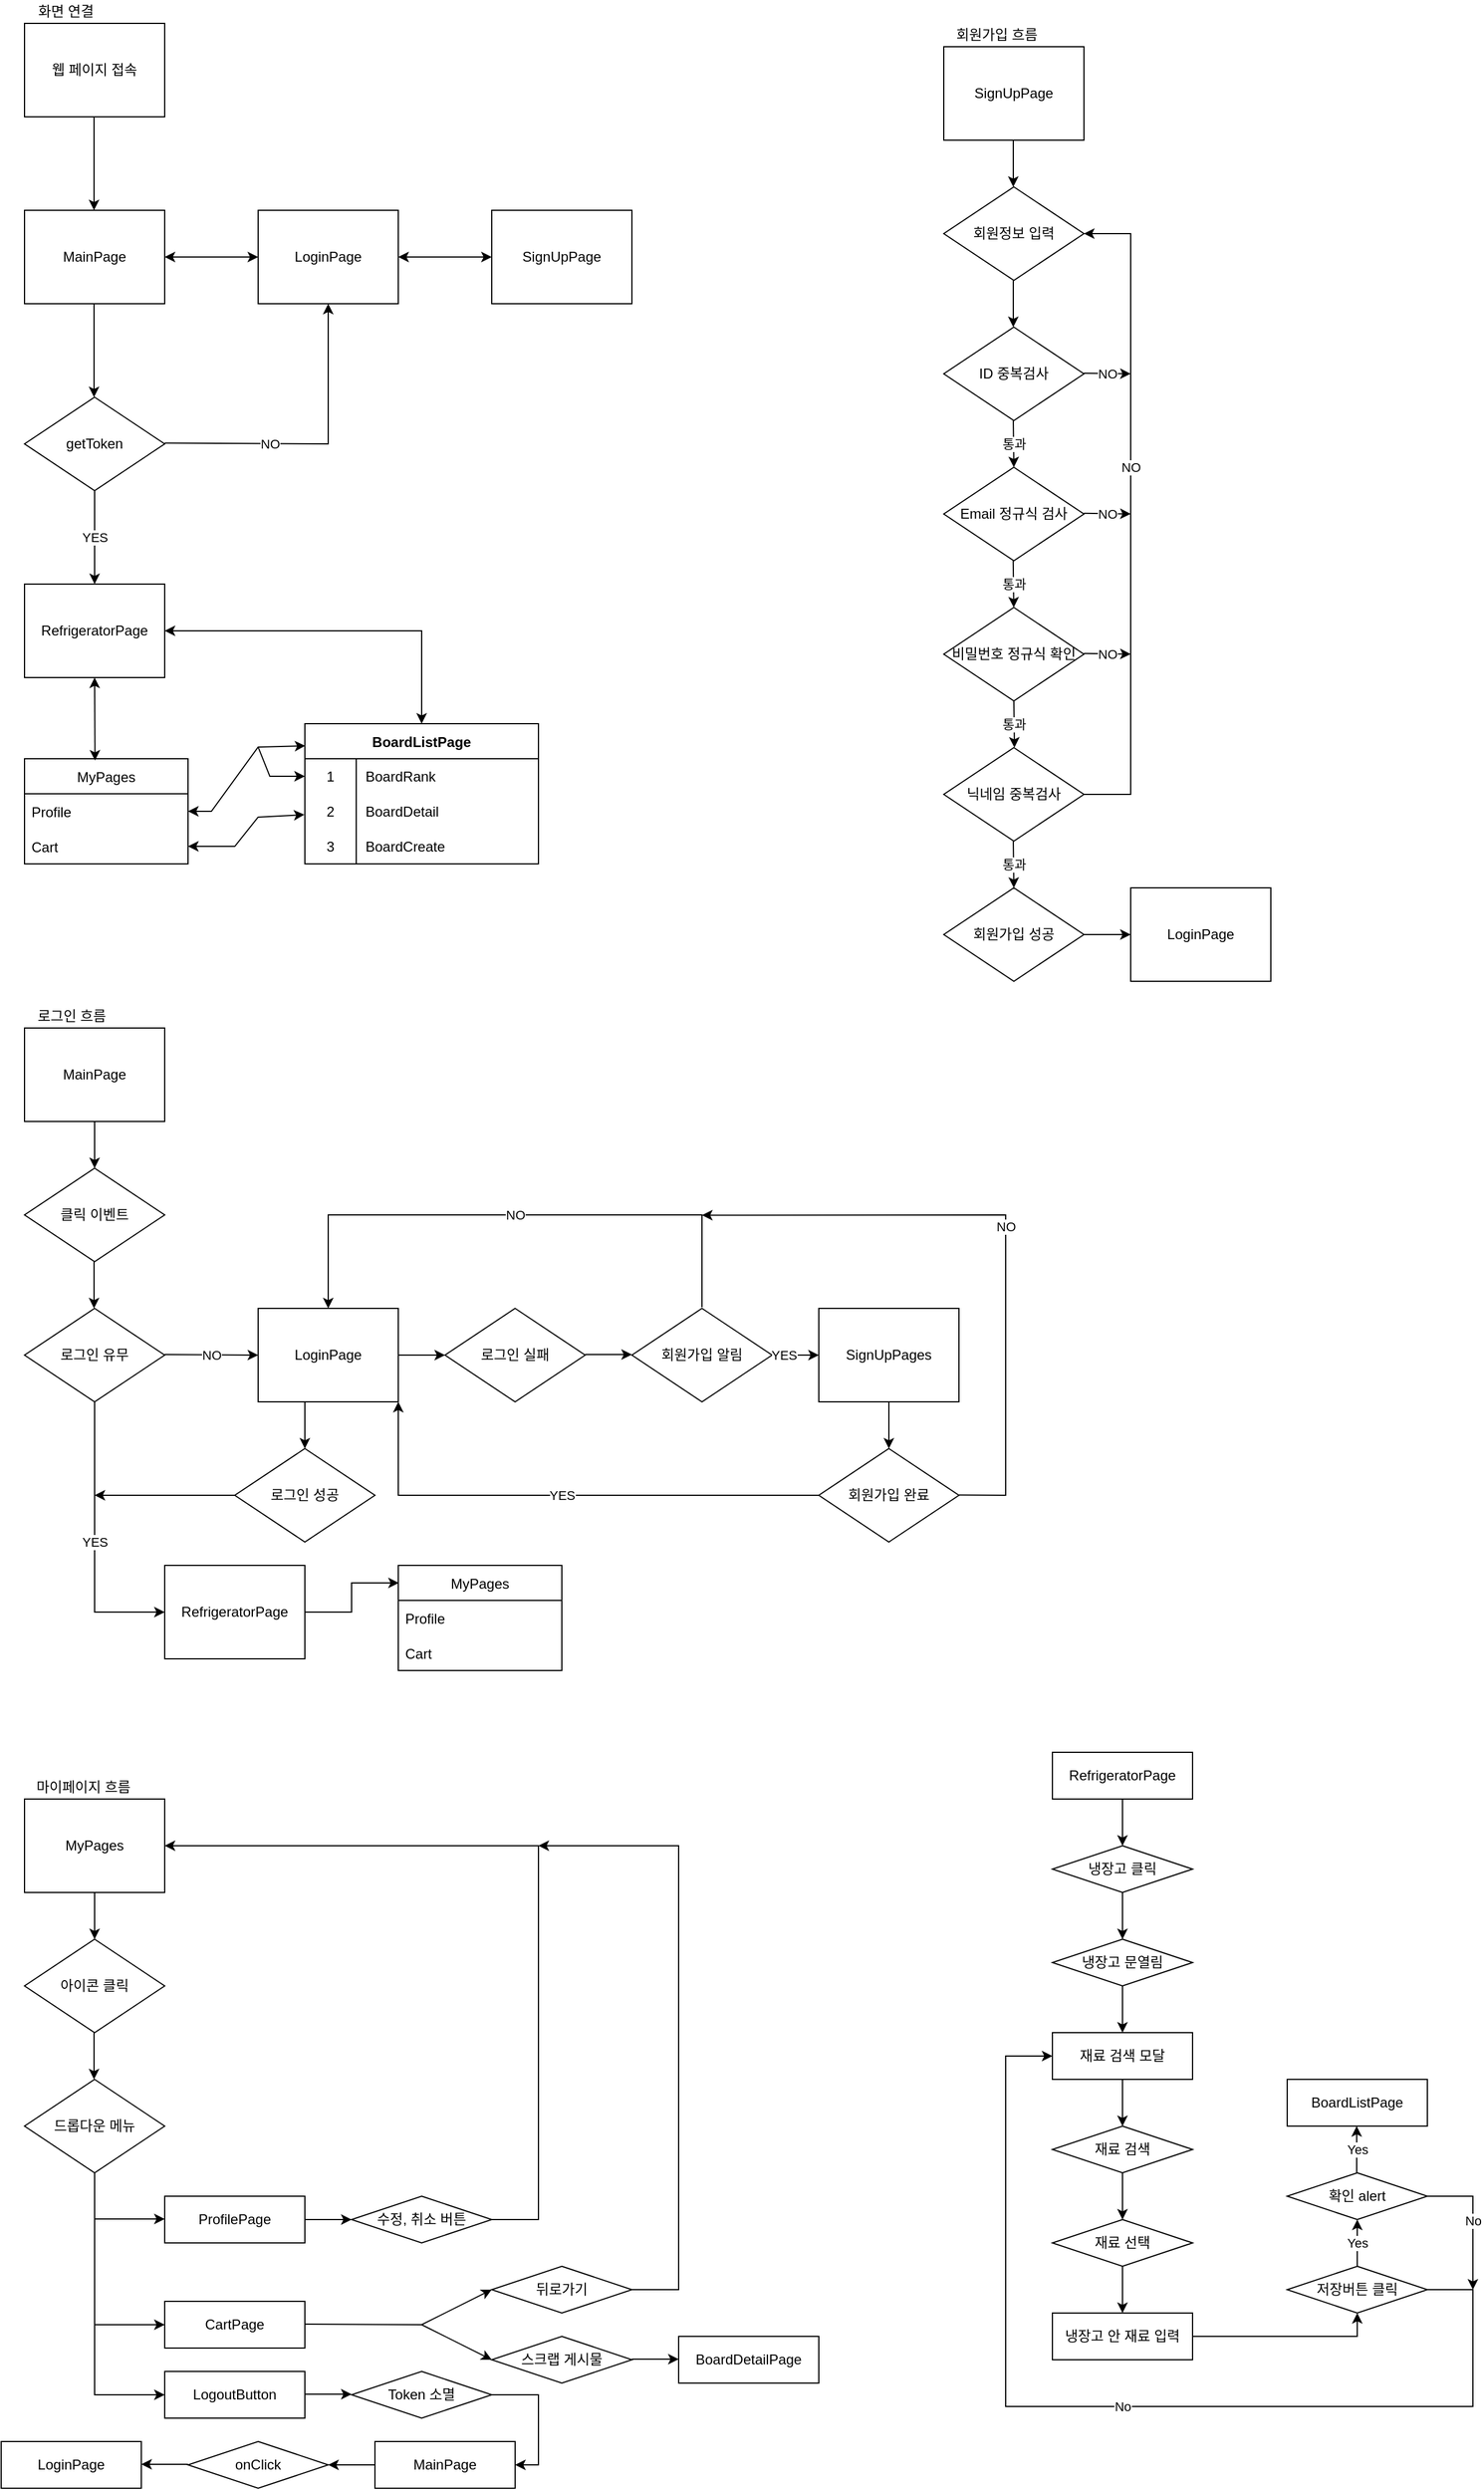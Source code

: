 <mxfile version="17.4.2" type="device"><diagram id="q5VHLR1NFoGyEpPWqJxG" name="Page-1"><mxGraphModel dx="1794" dy="773" grid="1" gridSize="10" guides="1" tooltips="1" connect="1" arrows="1" fold="1" page="1" pageScale="1" pageWidth="827" pageHeight="1169" math="0" shadow="0"><root><mxCell id="0"/><mxCell id="1" parent="0"/><UserObject label="웹 페이지 접속" treeRoot="1" id="XdCAd-mojcfVDzopCOzS-5"><mxCell style="whiteSpace=wrap;html=1;align=center;treeFolding=1;treeMoving=1;newEdgeStyle={&quot;edgeStyle&quot;:&quot;elbowEdgeStyle&quot;,&quot;startArrow&quot;:&quot;none&quot;,&quot;endArrow&quot;:&quot;none&quot;};fontFamily=Helvetica;" parent="1" vertex="1"><mxGeometry x="40" y="40" width="120" height="80" as="geometry"/></mxCell></UserObject><UserObject label="MainPage" treeRoot="1" id="XdCAd-mojcfVDzopCOzS-6"><mxCell style="whiteSpace=wrap;html=1;align=center;treeFolding=1;treeMoving=1;newEdgeStyle={&quot;edgeStyle&quot;:&quot;elbowEdgeStyle&quot;,&quot;startArrow&quot;:&quot;none&quot;,&quot;endArrow&quot;:&quot;none&quot;};fontFamily=Helvetica;" parent="1" vertex="1"><mxGeometry x="40" y="200" width="120" height="80" as="geometry"/></mxCell></UserObject><UserObject label="SignUpPage" treeRoot="1" id="XdCAd-mojcfVDzopCOzS-8"><mxCell style="whiteSpace=wrap;html=1;align=center;treeFolding=1;treeMoving=1;newEdgeStyle={&quot;edgeStyle&quot;:&quot;elbowEdgeStyle&quot;,&quot;startArrow&quot;:&quot;none&quot;,&quot;endArrow&quot;:&quot;none&quot;};fontFamily=Helvetica;" parent="1" vertex="1"><mxGeometry x="440" y="200" width="120" height="80" as="geometry"/></mxCell></UserObject><mxCell id="XdCAd-mojcfVDzopCOzS-10" value="BoardListPage" style="shape=table;startSize=30;container=1;collapsible=0;childLayout=tableLayout;fixedRows=1;rowLines=0;fontStyle=1;fontFamily=Helvetica;" parent="1" vertex="1"><mxGeometry x="280" y="639.5" width="200" height="120" as="geometry"/></mxCell><mxCell id="XdCAd-mojcfVDzopCOzS-11" value="" style="shape=tableRow;horizontal=0;startSize=0;swimlaneHead=0;swimlaneBody=0;top=0;left=0;bottom=0;right=0;collapsible=0;dropTarget=0;fillColor=none;points=[[0,0.5],[1,0.5]];portConstraint=eastwest;fontFamily=Helvetica;" parent="XdCAd-mojcfVDzopCOzS-10" vertex="1"><mxGeometry y="30" width="200" height="30" as="geometry"/></mxCell><mxCell id="XdCAd-mojcfVDzopCOzS-12" value="1" style="shape=partialRectangle;html=1;whiteSpace=wrap;connectable=0;fillColor=none;top=0;left=0;bottom=0;right=0;overflow=hidden;pointerEvents=1;fontFamily=Helvetica;" parent="XdCAd-mojcfVDzopCOzS-11" vertex="1"><mxGeometry width="44" height="30" as="geometry"><mxRectangle width="44" height="30" as="alternateBounds"/></mxGeometry></mxCell><mxCell id="XdCAd-mojcfVDzopCOzS-13" value="BoardRank" style="shape=partialRectangle;html=1;whiteSpace=wrap;connectable=0;fillColor=none;top=0;left=0;bottom=0;right=0;align=left;spacingLeft=6;overflow=hidden;fontFamily=Helvetica;" parent="XdCAd-mojcfVDzopCOzS-11" vertex="1"><mxGeometry x="44" width="156" height="30" as="geometry"><mxRectangle width="156" height="30" as="alternateBounds"/></mxGeometry></mxCell><mxCell id="XdCAd-mojcfVDzopCOzS-14" value="" style="shape=tableRow;horizontal=0;startSize=0;swimlaneHead=0;swimlaneBody=0;top=0;left=0;bottom=0;right=0;collapsible=0;dropTarget=0;fillColor=none;points=[[0,0.5],[1,0.5]];portConstraint=eastwest;fontFamily=Helvetica;" parent="XdCAd-mojcfVDzopCOzS-10" vertex="1"><mxGeometry y="60" width="200" height="30" as="geometry"/></mxCell><mxCell id="XdCAd-mojcfVDzopCOzS-15" value="2" style="shape=partialRectangle;html=1;whiteSpace=wrap;connectable=0;fillColor=none;top=0;left=0;bottom=0;right=0;overflow=hidden;fontFamily=Helvetica;" parent="XdCAd-mojcfVDzopCOzS-14" vertex="1"><mxGeometry width="44" height="30" as="geometry"><mxRectangle width="44" height="30" as="alternateBounds"/></mxGeometry></mxCell><mxCell id="XdCAd-mojcfVDzopCOzS-16" value="BoardDetail" style="shape=partialRectangle;html=1;whiteSpace=wrap;connectable=0;fillColor=none;top=0;left=0;bottom=0;right=0;align=left;spacingLeft=6;overflow=hidden;fontFamily=Helvetica;" parent="XdCAd-mojcfVDzopCOzS-14" vertex="1"><mxGeometry x="44" width="156" height="30" as="geometry"><mxRectangle width="156" height="30" as="alternateBounds"/></mxGeometry></mxCell><mxCell id="XdCAd-mojcfVDzopCOzS-17" value="" style="shape=tableRow;horizontal=0;startSize=0;swimlaneHead=0;swimlaneBody=0;top=0;left=0;bottom=0;right=0;collapsible=0;dropTarget=0;fillColor=none;points=[[0,0.5],[1,0.5]];portConstraint=eastwest;fontFamily=Helvetica;" parent="XdCAd-mojcfVDzopCOzS-10" vertex="1"><mxGeometry y="90" width="200" height="30" as="geometry"/></mxCell><mxCell id="XdCAd-mojcfVDzopCOzS-18" value="3" style="shape=partialRectangle;html=1;whiteSpace=wrap;connectable=0;fillColor=none;top=0;left=0;bottom=0;right=0;overflow=hidden;fontFamily=Helvetica;" parent="XdCAd-mojcfVDzopCOzS-17" vertex="1"><mxGeometry width="44" height="30" as="geometry"><mxRectangle width="44" height="30" as="alternateBounds"/></mxGeometry></mxCell><mxCell id="XdCAd-mojcfVDzopCOzS-19" value="BoardCreate" style="shape=partialRectangle;html=1;whiteSpace=wrap;connectable=0;fillColor=none;top=0;left=0;bottom=0;right=0;align=left;spacingLeft=6;overflow=hidden;fontFamily=Helvetica;" parent="XdCAd-mojcfVDzopCOzS-17" vertex="1"><mxGeometry x="44" width="156" height="30" as="geometry"><mxRectangle width="156" height="30" as="alternateBounds"/></mxGeometry></mxCell><mxCell id="XdCAd-mojcfVDzopCOzS-23" value="" style="endArrow=classic;html=1;rounded=0;fontFamily=Helvetica;" parent="1" edge="1"><mxGeometry width="50" height="50" relative="1" as="geometry"><mxPoint x="99.5" y="120" as="sourcePoint"/><mxPoint x="99.5" y="200" as="targetPoint"/></mxGeometry></mxCell><mxCell id="XdCAd-mojcfVDzopCOzS-37" value="" style="endArrow=classic;startArrow=classic;html=1;rounded=0;fontFamily=Helvetica;exitX=1;exitY=0.5;exitDx=0;exitDy=0;entryX=0.002;entryY=0.158;entryDx=0;entryDy=0;entryPerimeter=0;" parent="1" target="XdCAd-mojcfVDzopCOzS-10" edge="1"><mxGeometry width="50" height="50" relative="1" as="geometry"><mxPoint x="180.0" y="714.5" as="sourcePoint"/><mxPoint x="280" y="719.5" as="targetPoint"/><Array as="points"><mxPoint x="200" y="714.5"/><mxPoint x="240" y="659.5"/></Array></mxGeometry></mxCell><UserObject label="MainPage" treeRoot="1" id="XdCAd-mojcfVDzopCOzS-42"><mxCell style="whiteSpace=wrap;html=1;align=center;treeFolding=1;treeMoving=1;newEdgeStyle={&quot;edgeStyle&quot;:&quot;elbowEdgeStyle&quot;,&quot;startArrow&quot;:&quot;none&quot;,&quot;endArrow&quot;:&quot;none&quot;};fontFamily=Helvetica;" parent="1" vertex="1"><mxGeometry x="40" y="900" width="120" height="80" as="geometry"/></mxCell></UserObject><mxCell id="XdCAd-mojcfVDzopCOzS-44" value="클릭 이벤트" style="rhombus;whiteSpace=wrap;html=1;fontFamily=Helvetica;" parent="1" vertex="1"><mxGeometry x="40" y="1020" width="120" height="80" as="geometry"/></mxCell><mxCell id="XdCAd-mojcfVDzopCOzS-45" value="로그인 유무" style="rhombus;whiteSpace=wrap;html=1;fontFamily=Helvetica;" parent="1" vertex="1"><mxGeometry x="40" y="1140" width="120" height="80" as="geometry"/></mxCell><mxCell id="XdCAd-mojcfVDzopCOzS-46" value="" style="endArrow=classic;html=1;rounded=0;fontFamily=Helvetica;" parent="1" edge="1"><mxGeometry relative="1" as="geometry"><mxPoint x="160" y="1179.5" as="sourcePoint"/><mxPoint x="240" y="1180" as="targetPoint"/></mxGeometry></mxCell><mxCell id="XdCAd-mojcfVDzopCOzS-47" value="NO" style="edgeLabel;resizable=0;html=1;align=center;verticalAlign=middle;fontFamily=Helvetica;" parent="XdCAd-mojcfVDzopCOzS-46" connectable="0" vertex="1"><mxGeometry relative="1" as="geometry"/></mxCell><mxCell id="XdCAd-mojcfVDzopCOzS-49" value="" style="endArrow=classic;html=1;rounded=0;fontFamily=Helvetica;exitX=0.5;exitY=1;exitDx=0;exitDy=0;entryX=0;entryY=0.5;entryDx=0;entryDy=0;" parent="1" source="XdCAd-mojcfVDzopCOzS-45" target="ketIjho45yHYy8EWJ3az-11" edge="1"><mxGeometry relative="1" as="geometry"><mxPoint x="158.82" y="1290" as="sourcePoint"/><mxPoint x="160" y="1405" as="targetPoint"/><Array as="points"><mxPoint x="100" y="1400"/></Array></mxGeometry></mxCell><mxCell id="XdCAd-mojcfVDzopCOzS-50" value="YES" style="edgeLabel;resizable=0;html=1;align=center;verticalAlign=middle;fontFamily=Helvetica;" parent="XdCAd-mojcfVDzopCOzS-49" connectable="0" vertex="1"><mxGeometry relative="1" as="geometry"/></mxCell><UserObject label="LoginPage" treeRoot="1" id="XdCAd-mojcfVDzopCOzS-51"><mxCell style="whiteSpace=wrap;html=1;align=center;treeFolding=1;treeMoving=1;newEdgeStyle={&quot;edgeStyle&quot;:&quot;elbowEdgeStyle&quot;,&quot;startArrow&quot;:&quot;none&quot;,&quot;endArrow&quot;:&quot;none&quot;};fontFamily=Helvetica;" parent="1" vertex="1"><mxGeometry x="240" y="1140" width="120" height="80" as="geometry"/></mxCell></UserObject><UserObject label="SignUpPages" treeRoot="1" id="XdCAd-mojcfVDzopCOzS-52"><mxCell style="whiteSpace=wrap;html=1;align=center;treeFolding=1;treeMoving=1;newEdgeStyle={&quot;edgeStyle&quot;:&quot;elbowEdgeStyle&quot;,&quot;startArrow&quot;:&quot;none&quot;,&quot;endArrow&quot;:&quot;none&quot;};fontFamily=Helvetica;" parent="1" vertex="1"><mxGeometry x="720" y="1140" width="120" height="80" as="geometry"/></mxCell></UserObject><mxCell id="XdCAd-mojcfVDzopCOzS-54" value="로그인 성공" style="rhombus;whiteSpace=wrap;html=1;fontFamily=Helvetica;" parent="1" vertex="1"><mxGeometry x="220" y="1260" width="120" height="80" as="geometry"/></mxCell><mxCell id="XdCAd-mojcfVDzopCOzS-55" value="" style="endArrow=classic;html=1;rounded=0;fontFamily=Helvetica;exitX=0;exitY=0.5;exitDx=0;exitDy=0;" parent="1" source="XdCAd-mojcfVDzopCOzS-54" edge="1"><mxGeometry width="50" height="50" relative="1" as="geometry"><mxPoint x="380" y="1380" as="sourcePoint"/><mxPoint x="100" y="1300" as="targetPoint"/></mxGeometry></mxCell><mxCell id="XdCAd-mojcfVDzopCOzS-56" value="" style="endArrow=classic;html=1;rounded=0;fontFamily=Helvetica;exitX=0.5;exitY=1;exitDx=0;exitDy=0;" parent="1" source="XdCAd-mojcfVDzopCOzS-42" edge="1"><mxGeometry width="50" height="50" relative="1" as="geometry"><mxPoint x="240" y="1020" as="sourcePoint"/><mxPoint x="100" y="1020" as="targetPoint"/></mxGeometry></mxCell><mxCell id="XdCAd-mojcfVDzopCOzS-57" value="" style="endArrow=classic;html=1;rounded=0;fontFamily=Helvetica;exitX=0.5;exitY=1;exitDx=0;exitDy=0;" parent="1" edge="1"><mxGeometry width="50" height="50" relative="1" as="geometry"><mxPoint x="99.5" y="1100" as="sourcePoint"/><mxPoint x="99.5" y="1140" as="targetPoint"/></mxGeometry></mxCell><mxCell id="XdCAd-mojcfVDzopCOzS-58" value="로그인 실패" style="rhombus;whiteSpace=wrap;html=1;fontFamily=Helvetica;" parent="1" vertex="1"><mxGeometry x="400" y="1140" width="120" height="80" as="geometry"/></mxCell><mxCell id="XdCAd-mojcfVDzopCOzS-59" value="회원가입 알림" style="rhombus;whiteSpace=wrap;html=1;fontFamily=Helvetica;" parent="1" vertex="1"><mxGeometry x="560" y="1140" width="120" height="80" as="geometry"/></mxCell><mxCell id="XdCAd-mojcfVDzopCOzS-60" value="" style="endArrow=classic;html=1;rounded=0;fontFamily=Helvetica;entryX=0;entryY=0.5;entryDx=0;entryDy=0;" parent="1" target="XdCAd-mojcfVDzopCOzS-52" edge="1"><mxGeometry relative="1" as="geometry"><mxPoint x="680" y="1180" as="sourcePoint"/><mxPoint x="680" y="1260" as="targetPoint"/></mxGeometry></mxCell><mxCell id="XdCAd-mojcfVDzopCOzS-61" value="YES" style="edgeLabel;resizable=0;html=1;align=center;verticalAlign=middle;fontFamily=Helvetica;" parent="XdCAd-mojcfVDzopCOzS-60" connectable="0" vertex="1"><mxGeometry relative="1" as="geometry"><mxPoint x="-10" as="offset"/></mxGeometry></mxCell><mxCell id="XdCAd-mojcfVDzopCOzS-62" value="" style="endArrow=classic;html=1;rounded=0;fontFamily=Helvetica;entryX=0.5;entryY=0;entryDx=0;entryDy=0;" parent="1" target="XdCAd-mojcfVDzopCOzS-51" edge="1"><mxGeometry relative="1" as="geometry"><mxPoint x="620" y="1139" as="sourcePoint"/><mxPoint x="700" y="1139.5" as="targetPoint"/><Array as="points"><mxPoint x="620" y="1060"/><mxPoint x="300" y="1060"/></Array></mxGeometry></mxCell><mxCell id="XdCAd-mojcfVDzopCOzS-63" value="NO" style="edgeLabel;resizable=0;html=1;align=center;verticalAlign=middle;fontFamily=Helvetica;" parent="XdCAd-mojcfVDzopCOzS-62" connectable="0" vertex="1"><mxGeometry relative="1" as="geometry"/></mxCell><mxCell id="XdCAd-mojcfVDzopCOzS-64" value="" style="endArrow=classic;html=1;rounded=0;fontFamily=Helvetica;exitX=1;exitY=0.5;exitDx=0;exitDy=0;entryX=0;entryY=0.5;entryDx=0;entryDy=0;" parent="1" source="XdCAd-mojcfVDzopCOzS-51" target="XdCAd-mojcfVDzopCOzS-58" edge="1"><mxGeometry width="50" height="50" relative="1" as="geometry"><mxPoint x="430" y="1110" as="sourcePoint"/><mxPoint x="350" y="1110" as="targetPoint"/></mxGeometry></mxCell><mxCell id="XdCAd-mojcfVDzopCOzS-65" value="" style="endArrow=classic;html=1;rounded=0;fontFamily=Helvetica;exitX=1;exitY=0.5;exitDx=0;exitDy=0;entryX=0;entryY=0.5;entryDx=0;entryDy=0;" parent="1" edge="1"><mxGeometry width="50" height="50" relative="1" as="geometry"><mxPoint x="520" y="1179.5" as="sourcePoint"/><mxPoint x="560" y="1179.5" as="targetPoint"/></mxGeometry></mxCell><mxCell id="XdCAd-mojcfVDzopCOzS-66" value="회원가입 완료" style="rhombus;whiteSpace=wrap;html=1;fontFamily=Helvetica;" parent="1" vertex="1"><mxGeometry x="720" y="1260" width="120" height="80" as="geometry"/></mxCell><mxCell id="XdCAd-mojcfVDzopCOzS-67" value="" style="endArrow=classic;html=1;rounded=0;fontFamily=Helvetica;entryX=1;entryY=1;entryDx=0;entryDy=0;exitX=0;exitY=0.5;exitDx=0;exitDy=0;" parent="1" source="XdCAd-mojcfVDzopCOzS-66" target="XdCAd-mojcfVDzopCOzS-51" edge="1"><mxGeometry relative="1" as="geometry"><mxPoint x="690" y="1190" as="sourcePoint"/><mxPoint x="730" y="1190" as="targetPoint"/><Array as="points"><mxPoint x="360" y="1300"/></Array></mxGeometry></mxCell><mxCell id="XdCAd-mojcfVDzopCOzS-68" value="YES" style="edgeLabel;resizable=0;html=1;align=center;verticalAlign=middle;fontFamily=Helvetica;" parent="XdCAd-mojcfVDzopCOzS-67" connectable="0" vertex="1"><mxGeometry relative="1" as="geometry"/></mxCell><mxCell id="XdCAd-mojcfVDzopCOzS-69" value="" style="endArrow=classic;html=1;rounded=0;fontFamily=Helvetica;entryX=0.5;entryY=0;entryDx=0;entryDy=0;" parent="1" target="XdCAd-mojcfVDzopCOzS-54" edge="1"><mxGeometry width="50" height="50" relative="1" as="geometry"><mxPoint x="280" y="1220" as="sourcePoint"/><mxPoint x="320" y="1240" as="targetPoint"/></mxGeometry></mxCell><mxCell id="XdCAd-mojcfVDzopCOzS-70" value="" style="endArrow=classic;html=1;rounded=0;fontFamily=Helvetica;exitX=0.5;exitY=1;exitDx=0;exitDy=0;entryX=0.5;entryY=0;entryDx=0;entryDy=0;" parent="1" source="XdCAd-mojcfVDzopCOzS-52" target="XdCAd-mojcfVDzopCOzS-66" edge="1"><mxGeometry width="50" height="50" relative="1" as="geometry"><mxPoint x="380" y="1200" as="sourcePoint"/><mxPoint x="420" y="1200" as="targetPoint"/></mxGeometry></mxCell><mxCell id="XdCAd-mojcfVDzopCOzS-71" value="" style="endArrow=classic;html=1;rounded=0;fontFamily=Helvetica;" parent="1" edge="1"><mxGeometry relative="1" as="geometry"><mxPoint x="840" y="1299.75" as="sourcePoint"/><mxPoint x="620" y="1060.25" as="targetPoint"/><Array as="points"><mxPoint x="880" y="1300"/><mxPoint x="880" y="1060"/></Array></mxGeometry></mxCell><mxCell id="XdCAd-mojcfVDzopCOzS-72" value="NO" style="edgeLabel;resizable=0;html=1;align=center;verticalAlign=middle;fontFamily=Helvetica;" parent="XdCAd-mojcfVDzopCOzS-71" connectable="0" vertex="1"><mxGeometry relative="1" as="geometry"/></mxCell><UserObject label="SignUpPage" treeRoot="1" id="XdCAd-mojcfVDzopCOzS-84"><mxCell style="whiteSpace=wrap;html=1;align=center;treeFolding=1;treeMoving=1;newEdgeStyle={&quot;edgeStyle&quot;:&quot;elbowEdgeStyle&quot;,&quot;startArrow&quot;:&quot;none&quot;,&quot;endArrow&quot;:&quot;none&quot;};fontFamily=Helvetica;" parent="1" vertex="1"><mxGeometry x="827" y="60" width="120" height="80" as="geometry"/></mxCell></UserObject><mxCell id="XdCAd-mojcfVDzopCOzS-85" value="회원정보 입력" style="rhombus;whiteSpace=wrap;html=1;fontFamily=Helvetica;" parent="1" vertex="1"><mxGeometry x="827" y="180" width="120" height="80" as="geometry"/></mxCell><mxCell id="XdCAd-mojcfVDzopCOzS-86" value="ID 중복검사" style="rhombus;whiteSpace=wrap;html=1;fontFamily=Helvetica;" parent="1" vertex="1"><mxGeometry x="827" y="300" width="120" height="80" as="geometry"/></mxCell><mxCell id="XdCAd-mojcfVDzopCOzS-91" value="" style="endArrow=classic;html=1;rounded=0;fontFamily=Helvetica;" parent="1" edge="1"><mxGeometry relative="1" as="geometry"><mxPoint x="886.5" y="380" as="sourcePoint"/><mxPoint x="887" y="420" as="targetPoint"/></mxGeometry></mxCell><mxCell id="XdCAd-mojcfVDzopCOzS-92" value="통과" style="edgeLabel;resizable=0;html=1;align=center;verticalAlign=middle;fontFamily=Helvetica;" parent="XdCAd-mojcfVDzopCOzS-91" connectable="0" vertex="1"><mxGeometry relative="1" as="geometry"/></mxCell><mxCell id="XdCAd-mojcfVDzopCOzS-93" value="" style="endArrow=classic;html=1;rounded=0;fontFamily=Helvetica;" parent="1" edge="1"><mxGeometry relative="1" as="geometry"><mxPoint x="887" y="620" as="sourcePoint"/><mxPoint x="887.5" y="660" as="targetPoint"/></mxGeometry></mxCell><mxCell id="XdCAd-mojcfVDzopCOzS-94" value="통과" style="edgeLabel;resizable=0;html=1;align=center;verticalAlign=middle;fontFamily=Helvetica;" parent="XdCAd-mojcfVDzopCOzS-93" connectable="0" vertex="1"><mxGeometry relative="1" as="geometry"/></mxCell><mxCell id="XdCAd-mojcfVDzopCOzS-95" value="" style="endArrow=classic;html=1;rounded=0;fontFamily=Helvetica;" parent="1" edge="1"><mxGeometry relative="1" as="geometry"><mxPoint x="886.5" y="740" as="sourcePoint"/><mxPoint x="887" y="780" as="targetPoint"/></mxGeometry></mxCell><mxCell id="XdCAd-mojcfVDzopCOzS-96" value="통과" style="edgeLabel;resizable=0;html=1;align=center;verticalAlign=middle;fontFamily=Helvetica;" parent="XdCAd-mojcfVDzopCOzS-95" connectable="0" vertex="1"><mxGeometry relative="1" as="geometry"/></mxCell><mxCell id="XdCAd-mojcfVDzopCOzS-97" value="회원가입 성공" style="rhombus;whiteSpace=wrap;html=1;fontFamily=Helvetica;" parent="1" vertex="1"><mxGeometry x="827" y="780" width="120" height="80" as="geometry"/></mxCell><UserObject label="LoginPage" treeRoot="1" id="XdCAd-mojcfVDzopCOzS-98"><mxCell style="whiteSpace=wrap;html=1;align=center;treeFolding=1;treeMoving=1;newEdgeStyle={&quot;edgeStyle&quot;:&quot;elbowEdgeStyle&quot;,&quot;startArrow&quot;:&quot;none&quot;,&quot;endArrow&quot;:&quot;none&quot;};fontFamily=Helvetica;" parent="1" vertex="1"><mxGeometry x="987" y="780" width="120" height="80" as="geometry"/></mxCell></UserObject><mxCell id="XdCAd-mojcfVDzopCOzS-99" value="" style="endArrow=classic;html=1;rounded=0;fontFamily=Helvetica;exitX=0.5;exitY=1;exitDx=0;exitDy=0;" parent="1" edge="1"><mxGeometry width="50" height="50" relative="1" as="geometry"><mxPoint x="886.5" y="140" as="sourcePoint"/><mxPoint x="886.5" y="180" as="targetPoint"/></mxGeometry></mxCell><mxCell id="XdCAd-mojcfVDzopCOzS-101" value="" style="endArrow=classic;html=1;rounded=0;fontFamily=Helvetica;exitX=0.5;exitY=1;exitDx=0;exitDy=0;" parent="1" edge="1"><mxGeometry width="50" height="50" relative="1" as="geometry"><mxPoint x="886.5" y="260" as="sourcePoint"/><mxPoint x="886.5" y="300" as="targetPoint"/></mxGeometry></mxCell><mxCell id="XdCAd-mojcfVDzopCOzS-102" value="" style="endArrow=classic;html=1;rounded=0;fontFamily=Helvetica;exitX=0.5;exitY=1;exitDx=0;exitDy=0;entryX=0;entryY=0.5;entryDx=0;entryDy=0;" parent="1" target="XdCAd-mojcfVDzopCOzS-98" edge="1"><mxGeometry width="50" height="50" relative="1" as="geometry"><mxPoint x="947" y="820" as="sourcePoint"/><mxPoint x="947" y="860" as="targetPoint"/></mxGeometry></mxCell><mxCell id="XdCAd-mojcfVDzopCOzS-103" value="" style="endArrow=classic;html=1;rounded=0;fontFamily=Helvetica;entryX=1;entryY=0.5;entryDx=0;entryDy=0;exitX=1;exitY=0.5;exitDx=0;exitDy=0;" parent="1" target="XdCAd-mojcfVDzopCOzS-85" edge="1"><mxGeometry relative="1" as="geometry"><mxPoint x="947" y="700" as="sourcePoint"/><mxPoint x="1027" y="580" as="targetPoint"/><Array as="points"><mxPoint x="987" y="700"/><mxPoint x="987" y="220"/></Array></mxGeometry></mxCell><mxCell id="XdCAd-mojcfVDzopCOzS-104" value="NO" style="edgeLabel;resizable=0;html=1;align=center;verticalAlign=middle;fontFamily=Helvetica;" parent="XdCAd-mojcfVDzopCOzS-103" connectable="0" vertex="1"><mxGeometry relative="1" as="geometry"><mxPoint y="-40" as="offset"/></mxGeometry></mxCell><mxCell id="XdCAd-mojcfVDzopCOzS-105" value="" style="endArrow=classic;html=1;rounded=0;fontFamily=Helvetica;" parent="1" edge="1"><mxGeometry relative="1" as="geometry"><mxPoint x="947" y="339.5" as="sourcePoint"/><mxPoint x="987" y="340" as="targetPoint"/></mxGeometry></mxCell><mxCell id="XdCAd-mojcfVDzopCOzS-106" value="NO" style="edgeLabel;resizable=0;html=1;align=center;verticalAlign=middle;fontFamily=Helvetica;" parent="XdCAd-mojcfVDzopCOzS-105" connectable="0" vertex="1"><mxGeometry relative="1" as="geometry"/></mxCell><mxCell id="XdCAd-mojcfVDzopCOzS-107" value="" style="endArrow=classic;html=1;rounded=0;fontFamily=Helvetica;" parent="1" edge="1"><mxGeometry relative="1" as="geometry"><mxPoint x="947" y="579.41" as="sourcePoint"/><mxPoint x="987" y="579.91" as="targetPoint"/></mxGeometry></mxCell><mxCell id="XdCAd-mojcfVDzopCOzS-108" value="NO" style="edgeLabel;resizable=0;html=1;align=center;verticalAlign=middle;fontFamily=Helvetica;" parent="XdCAd-mojcfVDzopCOzS-107" connectable="0" vertex="1"><mxGeometry relative="1" as="geometry"/></mxCell><mxCell id="XdCAd-mojcfVDzopCOzS-109" value="화면 연결" style="text;html=1;align=center;verticalAlign=middle;resizable=0;points=[];autosize=1;strokeColor=none;fillColor=none;fontFamily=Helvetica;" parent="1" vertex="1"><mxGeometry x="40" y="20" width="70" height="20" as="geometry"/></mxCell><mxCell id="XdCAd-mojcfVDzopCOzS-110" value="로그인 흐름" style="text;html=1;align=center;verticalAlign=middle;resizable=0;points=[];autosize=1;strokeColor=none;fillColor=none;fontFamily=Helvetica;" parent="1" vertex="1"><mxGeometry x="40" y="880" width="80" height="20" as="geometry"/></mxCell><mxCell id="XdCAd-mojcfVDzopCOzS-111" value="회원가입 흐름" style="text;html=1;align=center;verticalAlign=middle;resizable=0;points=[];autosize=1;strokeColor=none;fillColor=none;fontFamily=Helvetica;" parent="1" vertex="1"><mxGeometry x="827" y="40" width="90" height="20" as="geometry"/></mxCell><mxCell id="XdCAd-mojcfVDzopCOzS-113" value="" style="endArrow=classic;startArrow=classic;html=1;rounded=0;fontFamily=Helvetica;exitX=0;exitY=0.5;exitDx=0;exitDy=0;entryX=1;entryY=0.5;entryDx=0;entryDy=0;" parent="1" source="XdCAd-mojcfVDzopCOzS-8" target="nJ7tFbL3vl2mJp2EtKt9-4" edge="1"><mxGeometry width="50" height="50" relative="1" as="geometry"><mxPoint x="160" y="480" as="sourcePoint"/><mxPoint x="160" y="400" as="targetPoint"/></mxGeometry></mxCell><mxCell id="nJ7tFbL3vl2mJp2EtKt9-3" value="" style="endArrow=classic;html=1;rounded=0;fontFamily=Helvetica;" parent="1" edge="1"><mxGeometry width="50" height="50" relative="1" as="geometry"><mxPoint x="99.5" y="280" as="sourcePoint"/><mxPoint x="99.5" y="360" as="targetPoint"/></mxGeometry></mxCell><UserObject label="LoginPage" treeRoot="1" id="nJ7tFbL3vl2mJp2EtKt9-4"><mxCell style="whiteSpace=wrap;html=1;align=center;treeFolding=1;treeMoving=1;newEdgeStyle={&quot;edgeStyle&quot;:&quot;elbowEdgeStyle&quot;,&quot;startArrow&quot;:&quot;none&quot;,&quot;endArrow&quot;:&quot;none&quot;};fontFamily=Helvetica;" parent="1" vertex="1"><mxGeometry x="240" y="200" width="120" height="80" as="geometry"/></mxCell></UserObject><mxCell id="nJ7tFbL3vl2mJp2EtKt9-7" value="" style="endArrow=classic;startArrow=classic;html=1;rounded=0;entryX=0;entryY=0.5;entryDx=0;entryDy=0;exitX=1;exitY=0.5;exitDx=0;exitDy=0;" parent="1" source="XdCAd-mojcfVDzopCOzS-6" target="nJ7tFbL3vl2mJp2EtKt9-4" edge="1"><mxGeometry width="50" height="50" relative="1" as="geometry"><mxPoint x="100" y="520" as="sourcePoint"/><mxPoint x="150" y="470" as="targetPoint"/></mxGeometry></mxCell><mxCell id="iaN0v-UJ_W6XUIEHee8o-1" value="Email 정규식 검사" style="rhombus;whiteSpace=wrap;html=1;fontFamily=Helvetica;" parent="1" vertex="1"><mxGeometry x="827" y="420" width="120" height="80" as="geometry"/></mxCell><mxCell id="iaN0v-UJ_W6XUIEHee8o-4" value="" style="endArrow=classic;html=1;rounded=0;fontFamily=Helvetica;" parent="1" edge="1"><mxGeometry relative="1" as="geometry"><mxPoint x="886.41" y="500" as="sourcePoint"/><mxPoint x="886.91" y="540" as="targetPoint"/></mxGeometry></mxCell><mxCell id="iaN0v-UJ_W6XUIEHee8o-5" value="통과" style="edgeLabel;resizable=0;html=1;align=center;verticalAlign=middle;fontFamily=Helvetica;" parent="iaN0v-UJ_W6XUIEHee8o-4" connectable="0" vertex="1"><mxGeometry relative="1" as="geometry"/></mxCell><mxCell id="iaN0v-UJ_W6XUIEHee8o-9" value="" style="endArrow=classic;html=1;rounded=0;fontFamily=Helvetica;" parent="1" edge="1"><mxGeometry relative="1" as="geometry"><mxPoint x="947" y="459.41" as="sourcePoint"/><mxPoint x="987" y="459.91" as="targetPoint"/></mxGeometry></mxCell><mxCell id="iaN0v-UJ_W6XUIEHee8o-10" value="NO" style="edgeLabel;resizable=0;html=1;align=center;verticalAlign=middle;fontFamily=Helvetica;" parent="iaN0v-UJ_W6XUIEHee8o-9" connectable="0" vertex="1"><mxGeometry relative="1" as="geometry"/></mxCell><mxCell id="iaN0v-UJ_W6XUIEHee8o-11" value="비밀번호 정규식 확인" style="rhombus;whiteSpace=wrap;html=1;fontFamily=Helvetica;" parent="1" vertex="1"><mxGeometry x="827" y="540" width="120" height="80" as="geometry"/></mxCell><mxCell id="iaN0v-UJ_W6XUIEHee8o-12" value="닉네임 중복검사" style="rhombus;whiteSpace=wrap;html=1;fontFamily=Helvetica;" parent="1" vertex="1"><mxGeometry x="827" y="660" width="120" height="80" as="geometry"/></mxCell><mxCell id="wo-7Agv-OuUSriP59Iup-7" value="getToken" style="rhombus;whiteSpace=wrap;html=1;fontFamily=Helvetica;" parent="1" vertex="1"><mxGeometry x="40" y="360" width="120" height="80" as="geometry"/></mxCell><mxCell id="wo-7Agv-OuUSriP59Iup-8" value="" style="endArrow=classic;html=1;rounded=0;fontFamily=Helvetica;entryX=0.5;entryY=0;entryDx=0;entryDy=0;" parent="1" target="ketIjho45yHYy8EWJ3az-1" edge="1" source="wo-7Agv-OuUSriP59Iup-7"><mxGeometry relative="1" as="geometry"><mxPoint x="99.5" y="460" as="sourcePoint"/><mxPoint x="100.21" y="520" as="targetPoint"/></mxGeometry></mxCell><mxCell id="wo-7Agv-OuUSriP59Iup-9" value="YES" style="edgeLabel;resizable=0;html=1;align=center;verticalAlign=middle;fontFamily=Helvetica;" parent="wo-7Agv-OuUSriP59Iup-8" connectable="0" vertex="1"><mxGeometry relative="1" as="geometry"/></mxCell><mxCell id="wo-7Agv-OuUSriP59Iup-12" value="" style="endArrow=classic;html=1;rounded=0;fontFamily=Helvetica;entryX=0.5;entryY=1;entryDx=0;entryDy=0;" parent="1" target="nJ7tFbL3vl2mJp2EtKt9-4" edge="1"><mxGeometry relative="1" as="geometry"><mxPoint x="160.0" y="399.29" as="sourcePoint"/><mxPoint x="240" y="399.79" as="targetPoint"/><Array as="points"><mxPoint x="300" y="400"/></Array></mxGeometry></mxCell><mxCell id="wo-7Agv-OuUSriP59Iup-13" value="NO" style="edgeLabel;resizable=0;html=1;align=center;verticalAlign=middle;fontFamily=Helvetica;" parent="wo-7Agv-OuUSriP59Iup-12" connectable="0" vertex="1"><mxGeometry relative="1" as="geometry"><mxPoint x="-40" as="offset"/></mxGeometry></mxCell><mxCell id="wo-7Agv-OuUSriP59Iup-15" style="edgeStyle=orthogonalEdgeStyle;rounded=0;orthogonalLoop=1;jettySize=auto;html=1;exitX=0.5;exitY=1;exitDx=0;exitDy=0;" parent="1" edge="1"><mxGeometry relative="1" as="geometry"><mxPoint x="300" y="759.5" as="sourcePoint"/><mxPoint x="300" y="759.5" as="targetPoint"/></mxGeometry></mxCell><mxCell id="wo-7Agv-OuUSriP59Iup-20" value="MyPages" style="swimlane;fontStyle=0;childLayout=stackLayout;horizontal=1;startSize=30;horizontalStack=0;resizeParent=1;resizeParentMax=0;resizeLast=0;collapsible=1;marginBottom=0;" parent="1" vertex="1"><mxGeometry x="40" y="669.5" width="140" height="90" as="geometry"/></mxCell><mxCell id="wo-7Agv-OuUSriP59Iup-22" value="Profile" style="text;strokeColor=none;fillColor=none;align=left;verticalAlign=middle;spacingLeft=4;spacingRight=4;overflow=hidden;points=[[0,0.5],[1,0.5]];portConstraint=eastwest;rotatable=0;" parent="wo-7Agv-OuUSriP59Iup-20" vertex="1"><mxGeometry y="30" width="140" height="30" as="geometry"/></mxCell><mxCell id="wo-7Agv-OuUSriP59Iup-23" value="Cart" style="text;strokeColor=none;fillColor=none;align=left;verticalAlign=middle;spacingLeft=4;spacingRight=4;overflow=hidden;points=[[0,0.5],[1,0.5]];portConstraint=eastwest;rotatable=0;" parent="wo-7Agv-OuUSriP59Iup-20" vertex="1"><mxGeometry y="60" width="140" height="30" as="geometry"/></mxCell><mxCell id="wo-7Agv-OuUSriP59Iup-26" value="" style="endArrow=classic;startArrow=classic;html=1;rounded=0;fontFamily=Helvetica;exitX=1;exitY=0.5;exitDx=0;exitDy=0;entryX=-0.002;entryY=0.597;entryDx=0;entryDy=0;entryPerimeter=0;" parent="1" source="wo-7Agv-OuUSriP59Iup-23" target="XdCAd-mojcfVDzopCOzS-14" edge="1"><mxGeometry width="50" height="50" relative="1" as="geometry"><mxPoint x="180.0" y="772.74" as="sourcePoint"/><mxPoint x="277" y="715.5" as="targetPoint"/><Array as="points"><mxPoint x="220" y="744.5"/><mxPoint x="240" y="719.5"/></Array></mxGeometry></mxCell><mxCell id="wo-7Agv-OuUSriP59Iup-28" value="" style="endArrow=classic;html=1;rounded=0;entryX=0;entryY=0.5;entryDx=0;entryDy=0;" parent="1" target="XdCAd-mojcfVDzopCOzS-11" edge="1"><mxGeometry width="50" height="50" relative="1" as="geometry"><mxPoint x="240" y="659.5" as="sourcePoint"/><mxPoint x="300" y="699.5" as="targetPoint"/><Array as="points"><mxPoint x="250" y="684.5"/></Array></mxGeometry></mxCell><mxCell id="wo-7Agv-OuUSriP59Iup-29" value="MyPages" style="swimlane;fontStyle=0;childLayout=stackLayout;horizontal=1;startSize=30;horizontalStack=0;resizeParent=1;resizeParentMax=0;resizeLast=0;collapsible=1;marginBottom=0;" parent="1" vertex="1"><mxGeometry x="360" y="1360" width="140" height="90" as="geometry"/></mxCell><mxCell id="wo-7Agv-OuUSriP59Iup-31" value="Profile" style="text;strokeColor=none;fillColor=none;align=left;verticalAlign=middle;spacingLeft=4;spacingRight=4;overflow=hidden;points=[[0,0.5],[1,0.5]];portConstraint=eastwest;rotatable=0;" parent="wo-7Agv-OuUSriP59Iup-29" vertex="1"><mxGeometry y="30" width="140" height="30" as="geometry"/></mxCell><mxCell id="wo-7Agv-OuUSriP59Iup-32" value="Cart" style="text;strokeColor=none;fillColor=none;align=left;verticalAlign=middle;spacingLeft=4;spacingRight=4;overflow=hidden;points=[[0,0.5],[1,0.5]];portConstraint=eastwest;rotatable=0;" parent="wo-7Agv-OuUSriP59Iup-29" vertex="1"><mxGeometry y="60" width="140" height="30" as="geometry"/></mxCell><UserObject label="MyPages" treeRoot="1" id="wo-7Agv-OuUSriP59Iup-33"><mxCell style="whiteSpace=wrap;html=1;align=center;treeFolding=1;treeMoving=1;newEdgeStyle={&quot;edgeStyle&quot;:&quot;elbowEdgeStyle&quot;,&quot;startArrow&quot;:&quot;none&quot;,&quot;endArrow&quot;:&quot;none&quot;};fontFamily=Helvetica;" parent="1" vertex="1"><mxGeometry x="40" y="1560" width="120" height="80" as="geometry"/></mxCell></UserObject><mxCell id="wo-7Agv-OuUSriP59Iup-34" value="마이페이지 흐름" style="text;html=1;align=center;verticalAlign=middle;resizable=0;points=[];autosize=1;strokeColor=none;fillColor=none;fontFamily=Helvetica;" parent="1" vertex="1"><mxGeometry x="40" y="1540" width="100" height="20" as="geometry"/></mxCell><mxCell id="wo-7Agv-OuUSriP59Iup-35" value="아이콘 클릭" style="rhombus;whiteSpace=wrap;html=1;fontFamily=Helvetica;" parent="1" vertex="1"><mxGeometry x="40" y="1680" width="120" height="80" as="geometry"/></mxCell><mxCell id="wo-7Agv-OuUSriP59Iup-36" value="" style="endArrow=classic;html=1;rounded=0;exitX=0.5;exitY=1;exitDx=0;exitDy=0;" parent="1" source="wo-7Agv-OuUSriP59Iup-33" target="wo-7Agv-OuUSriP59Iup-35" edge="1"><mxGeometry width="50" height="50" relative="1" as="geometry"><mxPoint x="420" y="1750" as="sourcePoint"/><mxPoint x="470" y="1700" as="targetPoint"/></mxGeometry></mxCell><mxCell id="wo-7Agv-OuUSriP59Iup-37" value="드롭다운 메뉴" style="rhombus;whiteSpace=wrap;html=1;fontFamily=Helvetica;" parent="1" vertex="1"><mxGeometry x="40" y="1800" width="120" height="80" as="geometry"/></mxCell><mxCell id="wo-7Agv-OuUSriP59Iup-38" value="" style="endArrow=classic;html=1;rounded=0;exitX=0.5;exitY=1;exitDx=0;exitDy=0;" parent="1" edge="1"><mxGeometry width="50" height="50" relative="1" as="geometry"><mxPoint x="99.5" y="1760" as="sourcePoint"/><mxPoint x="99.5" y="1800" as="targetPoint"/></mxGeometry></mxCell><UserObject label="ProfilePage" treeRoot="1" id="wo-7Agv-OuUSriP59Iup-39"><mxCell style="whiteSpace=wrap;html=1;align=center;treeFolding=1;treeMoving=1;newEdgeStyle={&quot;edgeStyle&quot;:&quot;elbowEdgeStyle&quot;,&quot;startArrow&quot;:&quot;none&quot;,&quot;endArrow&quot;:&quot;none&quot;};fontFamily=Helvetica;" parent="1" vertex="1"><mxGeometry x="160" y="1900" width="120" height="40" as="geometry"/></mxCell></UserObject><mxCell id="ketIjho45yHYy8EWJ3az-13" style="edgeStyle=orthogonalEdgeStyle;rounded=0;orthogonalLoop=1;jettySize=auto;html=1;exitX=0.5;exitY=1;exitDx=0;exitDy=0;entryX=0.5;entryY=0;entryDx=0;entryDy=0;" edge="1" parent="1" source="wo-7Agv-OuUSriP59Iup-40" target="wo-7Agv-OuUSriP59Iup-49"><mxGeometry relative="1" as="geometry"/></mxCell><UserObject label="RefrigeratorPage" treeRoot="1" id="wo-7Agv-OuUSriP59Iup-40"><mxCell style="whiteSpace=wrap;html=1;align=center;treeFolding=1;treeMoving=1;newEdgeStyle={&quot;edgeStyle&quot;:&quot;elbowEdgeStyle&quot;,&quot;startArrow&quot;:&quot;none&quot;,&quot;endArrow&quot;:&quot;none&quot;};fontFamily=Helvetica;" parent="1" vertex="1"><mxGeometry x="920" y="1520" width="120" height="40" as="geometry"/></mxCell></UserObject><UserObject label="CartPage" treeRoot="1" id="wo-7Agv-OuUSriP59Iup-41"><mxCell style="whiteSpace=wrap;html=1;align=center;treeFolding=1;treeMoving=1;newEdgeStyle={&quot;edgeStyle&quot;:&quot;elbowEdgeStyle&quot;,&quot;startArrow&quot;:&quot;none&quot;,&quot;endArrow&quot;:&quot;none&quot;};fontFamily=Helvetica;" parent="1" vertex="1"><mxGeometry x="160" y="1990" width="120" height="40" as="geometry"/></mxCell></UserObject><UserObject label="LogoutButton" treeRoot="1" id="wo-7Agv-OuUSriP59Iup-42"><mxCell style="whiteSpace=wrap;html=1;align=center;treeFolding=1;treeMoving=1;newEdgeStyle={&quot;edgeStyle&quot;:&quot;elbowEdgeStyle&quot;,&quot;startArrow&quot;:&quot;none&quot;,&quot;endArrow&quot;:&quot;none&quot;};fontFamily=Helvetica;" parent="1" vertex="1"><mxGeometry x="160" y="2050" width="120" height="40" as="geometry"/></mxCell></UserObject><mxCell id="wo-7Agv-OuUSriP59Iup-44" value="" style="endArrow=classic;html=1;rounded=0;exitX=0.5;exitY=1;exitDx=0;exitDy=0;entryX=0;entryY=0.5;entryDx=0;entryDy=0;" parent="1" source="wo-7Agv-OuUSriP59Iup-37" target="wo-7Agv-OuUSriP59Iup-42" edge="1"><mxGeometry width="50" height="50" relative="1" as="geometry"><mxPoint x="420" y="1950" as="sourcePoint"/><mxPoint x="470" y="1900" as="targetPoint"/><Array as="points"><mxPoint x="100" y="2070"/></Array></mxGeometry></mxCell><mxCell id="wo-7Agv-OuUSriP59Iup-45" value="" style="endArrow=classic;html=1;rounded=0;entryX=0;entryY=0.5;entryDx=0;entryDy=0;" parent="1" target="wo-7Agv-OuUSriP59Iup-41" edge="1"><mxGeometry width="50" height="50" relative="1" as="geometry"><mxPoint x="100" y="2010" as="sourcePoint"/><mxPoint x="470" y="1870" as="targetPoint"/></mxGeometry></mxCell><mxCell id="wo-7Agv-OuUSriP59Iup-47" value="" style="endArrow=classic;html=1;rounded=0;entryX=0;entryY=0.5;entryDx=0;entryDy=0;" parent="1" edge="1"><mxGeometry width="50" height="50" relative="1" as="geometry"><mxPoint x="100" y="1919.5" as="sourcePoint"/><mxPoint x="160" y="1919.5" as="targetPoint"/></mxGeometry></mxCell><mxCell id="wo-7Agv-OuUSriP59Iup-48" value="수정, 취소 버튼" style="rhombus;whiteSpace=wrap;html=1;fontFamily=Helvetica;" parent="1" vertex="1"><mxGeometry x="320" y="1900" width="120" height="40" as="geometry"/></mxCell><mxCell id="ketIjho45yHYy8EWJ3az-14" style="edgeStyle=orthogonalEdgeStyle;rounded=0;orthogonalLoop=1;jettySize=auto;html=1;exitX=0.5;exitY=1;exitDx=0;exitDy=0;entryX=0.5;entryY=0;entryDx=0;entryDy=0;" edge="1" parent="1" source="wo-7Agv-OuUSriP59Iup-49" target="wo-7Agv-OuUSriP59Iup-80"><mxGeometry relative="1" as="geometry"/></mxCell><mxCell id="wo-7Agv-OuUSriP59Iup-49" value="냉장고 클릭" style="rhombus;whiteSpace=wrap;html=1;fontFamily=Helvetica;" parent="1" vertex="1"><mxGeometry x="920" y="1600" width="120" height="40" as="geometry"/></mxCell><mxCell id="wo-7Agv-OuUSriP59Iup-50" value="뒤로가기" style="rhombus;whiteSpace=wrap;html=1;fontFamily=Helvetica;" parent="1" vertex="1"><mxGeometry x="440" y="1960" width="120" height="40" as="geometry"/></mxCell><mxCell id="wo-7Agv-OuUSriP59Iup-51" value="Token 소멸" style="rhombus;whiteSpace=wrap;html=1;fontFamily=Helvetica;" parent="1" vertex="1"><mxGeometry x="320" y="2050" width="120" height="40" as="geometry"/></mxCell><mxCell id="wo-7Agv-OuUSriP59Iup-52" value="" style="endArrow=classic;html=1;rounded=0;exitX=1;exitY=0.5;exitDx=0;exitDy=0;" parent="1" source="wo-7Agv-OuUSriP59Iup-39" edge="1"><mxGeometry width="50" height="50" relative="1" as="geometry"><mxPoint x="420" y="1950" as="sourcePoint"/><mxPoint x="320" y="1920" as="targetPoint"/></mxGeometry></mxCell><mxCell id="wo-7Agv-OuUSriP59Iup-57" value="" style="endArrow=classic;html=1;rounded=0;exitX=1;exitY=0.5;exitDx=0;exitDy=0;entryX=0;entryY=0.5;entryDx=0;entryDy=0;" parent="1" target="wo-7Agv-OuUSriP59Iup-50" edge="1"><mxGeometry width="50" height="50" relative="1" as="geometry"><mxPoint x="280" y="2009.5" as="sourcePoint"/><mxPoint x="320" y="2009.5" as="targetPoint"/><Array as="points"><mxPoint x="380" y="2010"/></Array></mxGeometry></mxCell><mxCell id="wo-7Agv-OuUSriP59Iup-58" value="" style="endArrow=classic;html=1;rounded=0;exitX=1;exitY=0.5;exitDx=0;exitDy=0;" parent="1" edge="1"><mxGeometry width="50" height="50" relative="1" as="geometry"><mxPoint x="280" y="2069.5" as="sourcePoint"/><mxPoint x="320" y="2069.5" as="targetPoint"/></mxGeometry></mxCell><mxCell id="wo-7Agv-OuUSriP59Iup-61" value="스크랩 게시물" style="rhombus;whiteSpace=wrap;html=1;fontFamily=Helvetica;" parent="1" vertex="1"><mxGeometry x="440" y="2020" width="120" height="40" as="geometry"/></mxCell><mxCell id="wo-7Agv-OuUSriP59Iup-62" value="" style="endArrow=classic;html=1;rounded=0;entryX=0;entryY=0.5;entryDx=0;entryDy=0;" parent="1" target="wo-7Agv-OuUSriP59Iup-61" edge="1"><mxGeometry width="50" height="50" relative="1" as="geometry"><mxPoint x="380" y="2010" as="sourcePoint"/><mxPoint x="470" y="1870" as="targetPoint"/></mxGeometry></mxCell><mxCell id="wo-7Agv-OuUSriP59Iup-63" value="" style="endArrow=classic;html=1;rounded=0;exitX=1;exitY=0.5;exitDx=0;exitDy=0;entryX=1;entryY=0.5;entryDx=0;entryDy=0;" parent="1" source="wo-7Agv-OuUSriP59Iup-48" target="wo-7Agv-OuUSriP59Iup-33" edge="1"><mxGeometry width="50" height="50" relative="1" as="geometry"><mxPoint x="460" y="1919.5" as="sourcePoint"/><mxPoint x="500" y="1919.5" as="targetPoint"/><Array as="points"><mxPoint x="480" y="1920"/><mxPoint x="480" y="1600"/></Array></mxGeometry></mxCell><mxCell id="wo-7Agv-OuUSriP59Iup-64" value="" style="endArrow=classic;html=1;rounded=0;exitX=1;exitY=0.5;exitDx=0;exitDy=0;" parent="1" source="wo-7Agv-OuUSriP59Iup-50" edge="1"><mxGeometry width="50" height="50" relative="1" as="geometry"><mxPoint x="420" y="1950" as="sourcePoint"/><mxPoint x="480" y="1600" as="targetPoint"/><Array as="points"><mxPoint x="600" y="1980"/><mxPoint x="600" y="1600"/></Array></mxGeometry></mxCell><UserObject label="BoardDetailPage" treeRoot="1" id="wo-7Agv-OuUSriP59Iup-65"><mxCell style="whiteSpace=wrap;html=1;align=center;treeFolding=1;treeMoving=1;newEdgeStyle={&quot;edgeStyle&quot;:&quot;elbowEdgeStyle&quot;,&quot;startArrow&quot;:&quot;none&quot;,&quot;endArrow&quot;:&quot;none&quot;};fontFamily=Helvetica;" parent="1" vertex="1"><mxGeometry x="600" y="2020" width="120" height="40" as="geometry"/></mxCell></UserObject><mxCell id="wo-7Agv-OuUSriP59Iup-66" value="" style="endArrow=classic;html=1;rounded=0;exitX=1;exitY=0.5;exitDx=0;exitDy=0;" parent="1" edge="1"><mxGeometry width="50" height="50" relative="1" as="geometry"><mxPoint x="560" y="2039.5" as="sourcePoint"/><mxPoint x="600" y="2039.5" as="targetPoint"/></mxGeometry></mxCell><mxCell id="wo-7Agv-OuUSriP59Iup-72" value="" style="endArrow=classic;html=1;rounded=0;exitX=1;exitY=0.5;exitDx=0;exitDy=0;entryX=1;entryY=0.5;entryDx=0;entryDy=0;" parent="1" source="wo-7Agv-OuUSriP59Iup-51" target="wo-7Agv-OuUSriP59Iup-74" edge="1"><mxGeometry relative="1" as="geometry"><mxPoint x="400" y="1890" as="sourcePoint"/><mxPoint x="400" y="2130" as="targetPoint"/><Array as="points"><mxPoint x="480" y="2070"/><mxPoint x="480" y="2130"/></Array></mxGeometry></mxCell><UserObject label="MainPage" treeRoot="1" id="wo-7Agv-OuUSriP59Iup-74"><mxCell style="whiteSpace=wrap;html=1;align=center;treeFolding=1;treeMoving=1;newEdgeStyle={&quot;edgeStyle&quot;:&quot;elbowEdgeStyle&quot;,&quot;startArrow&quot;:&quot;none&quot;,&quot;endArrow&quot;:&quot;none&quot;};fontFamily=Helvetica;" parent="1" vertex="1"><mxGeometry x="340" y="2110" width="120" height="40" as="geometry"/></mxCell></UserObject><mxCell id="wo-7Agv-OuUSriP59Iup-75" value="onClick" style="rhombus;whiteSpace=wrap;html=1;fontFamily=Helvetica;" parent="1" vertex="1"><mxGeometry x="180" y="2110" width="120" height="40" as="geometry"/></mxCell><UserObject label="LoginPage" treeRoot="1" id="wo-7Agv-OuUSriP59Iup-76"><mxCell style="whiteSpace=wrap;html=1;align=center;treeFolding=1;treeMoving=1;newEdgeStyle={&quot;edgeStyle&quot;:&quot;elbowEdgeStyle&quot;,&quot;startArrow&quot;:&quot;none&quot;,&quot;endArrow&quot;:&quot;none&quot;};fontFamily=Helvetica;" parent="1" vertex="1"><mxGeometry x="20" y="2110" width="120" height="40" as="geometry"/></mxCell></UserObject><mxCell id="wo-7Agv-OuUSriP59Iup-77" value="" style="endArrow=classic;html=1;rounded=0;exitX=0;exitY=0.5;exitDx=0;exitDy=0;entryX=1;entryY=0.5;entryDx=0;entryDy=0;" parent="1" source="wo-7Agv-OuUSriP59Iup-74" target="wo-7Agv-OuUSriP59Iup-75" edge="1"><mxGeometry width="50" height="50" relative="1" as="geometry"><mxPoint x="420" y="1920" as="sourcePoint"/><mxPoint x="470" y="1870" as="targetPoint"/></mxGeometry></mxCell><mxCell id="wo-7Agv-OuUSriP59Iup-78" value="" style="endArrow=classic;html=1;rounded=0;exitX=0;exitY=0.5;exitDx=0;exitDy=0;entryX=1;entryY=0.5;entryDx=0;entryDy=0;" parent="1" edge="1"><mxGeometry width="50" height="50" relative="1" as="geometry"><mxPoint x="180" y="2129.5" as="sourcePoint"/><mxPoint x="140" y="2129.5" as="targetPoint"/></mxGeometry></mxCell><mxCell id="ketIjho45yHYy8EWJ3az-15" style="edgeStyle=orthogonalEdgeStyle;rounded=0;orthogonalLoop=1;jettySize=auto;html=1;exitX=0.5;exitY=1;exitDx=0;exitDy=0;entryX=0.5;entryY=0;entryDx=0;entryDy=0;" edge="1" parent="1" source="wo-7Agv-OuUSriP59Iup-80" target="wo-7Agv-OuUSriP59Iup-82"><mxGeometry relative="1" as="geometry"/></mxCell><mxCell id="wo-7Agv-OuUSriP59Iup-80" value="냉장고 문열림" style="rhombus;whiteSpace=wrap;html=1;fontFamily=Helvetica;" parent="1" vertex="1"><mxGeometry x="920" y="1680" width="120" height="40" as="geometry"/></mxCell><mxCell id="ketIjho45yHYy8EWJ3az-16" style="edgeStyle=orthogonalEdgeStyle;rounded=0;orthogonalLoop=1;jettySize=auto;html=1;exitX=0.5;exitY=1;exitDx=0;exitDy=0;entryX=0.5;entryY=0;entryDx=0;entryDy=0;" edge="1" parent="1" source="wo-7Agv-OuUSriP59Iup-82" target="wo-7Agv-OuUSriP59Iup-85"><mxGeometry relative="1" as="geometry"/></mxCell><UserObject label="재료 검색 모달" treeRoot="1" id="wo-7Agv-OuUSriP59Iup-82"><mxCell style="whiteSpace=wrap;html=1;align=center;treeFolding=1;treeMoving=1;newEdgeStyle={&quot;edgeStyle&quot;:&quot;elbowEdgeStyle&quot;,&quot;startArrow&quot;:&quot;none&quot;,&quot;endArrow&quot;:&quot;none&quot;};fontFamily=Helvetica;" parent="1" vertex="1"><mxGeometry x="920" y="1760" width="120" height="40" as="geometry"/></mxCell></UserObject><mxCell id="ketIjho45yHYy8EWJ3az-28" style="edgeStyle=orthogonalEdgeStyle;rounded=0;orthogonalLoop=1;jettySize=auto;html=1;exitX=0.5;exitY=1;exitDx=0;exitDy=0;entryX=0.5;entryY=0;entryDx=0;entryDy=0;" edge="1" parent="1" source="wo-7Agv-OuUSriP59Iup-85" target="wo-7Agv-OuUSriP59Iup-86"><mxGeometry relative="1" as="geometry"/></mxCell><mxCell id="wo-7Agv-OuUSriP59Iup-85" value="재료 검색" style="rhombus;whiteSpace=wrap;html=1;fontFamily=Helvetica;" parent="1" vertex="1"><mxGeometry x="920" y="1840" width="120" height="40" as="geometry"/></mxCell><mxCell id="ketIjho45yHYy8EWJ3az-29" style="edgeStyle=orthogonalEdgeStyle;rounded=0;orthogonalLoop=1;jettySize=auto;html=1;exitX=0.5;exitY=1;exitDx=0;exitDy=0;entryX=0.5;entryY=0;entryDx=0;entryDy=0;" edge="1" parent="1" source="wo-7Agv-OuUSriP59Iup-86" target="ketIjho45yHYy8EWJ3az-17"><mxGeometry relative="1" as="geometry"/></mxCell><mxCell id="wo-7Agv-OuUSriP59Iup-86" value="재료 선택" style="rhombus;whiteSpace=wrap;html=1;fontFamily=Helvetica;" parent="1" vertex="1"><mxGeometry x="920" y="1920" width="120" height="40" as="geometry"/></mxCell><mxCell id="wo-7Agv-OuUSriP59Iup-91" value="" style="endArrow=classic;html=1;rounded=0;exitX=0.5;exitY=0;exitDx=0;exitDy=0;entryX=0.5;entryY=1;entryDx=0;entryDy=0;" parent="1" source="ketIjho45yHYy8EWJ3az-18" edge="1" target="ketIjho45yHYy8EWJ3az-20"><mxGeometry relative="1" as="geometry"><mxPoint x="1410" y="1900" as="sourcePoint"/><mxPoint x="1270" y="1923.0" as="targetPoint"/><Array as="points"/></mxGeometry></mxCell><mxCell id="wo-7Agv-OuUSriP59Iup-92" value="Yes" style="edgeLabel;resizable=0;html=1;align=center;verticalAlign=middle;" parent="wo-7Agv-OuUSriP59Iup-91" connectable="0" vertex="1"><mxGeometry relative="1" as="geometry"/></mxCell><UserObject label="RefrigeratorPage" treeRoot="1" id="ketIjho45yHYy8EWJ3az-1"><mxCell style="whiteSpace=wrap;html=1;align=center;treeFolding=1;treeMoving=1;newEdgeStyle={&quot;edgeStyle&quot;:&quot;elbowEdgeStyle&quot;,&quot;startArrow&quot;:&quot;none&quot;,&quot;endArrow&quot;:&quot;none&quot;};fontFamily=Helvetica;" vertex="1" parent="1"><mxGeometry x="40" y="520" width="120" height="80" as="geometry"/></mxCell></UserObject><mxCell id="ketIjho45yHYy8EWJ3az-7" value="" style="endArrow=classic;startArrow=classic;html=1;rounded=0;entryX=0.5;entryY=1;entryDx=0;entryDy=0;exitX=0.431;exitY=0.017;exitDx=0;exitDy=0;exitPerimeter=0;" edge="1" parent="1" source="wo-7Agv-OuUSriP59Iup-20" target="ketIjho45yHYy8EWJ3az-1"><mxGeometry width="50" height="50" relative="1" as="geometry"><mxPoint x="100" y="660" as="sourcePoint"/><mxPoint x="500" y="570" as="targetPoint"/></mxGeometry></mxCell><mxCell id="ketIjho45yHYy8EWJ3az-10" value="" style="endArrow=classic;startArrow=classic;html=1;rounded=0;entryX=0.5;entryY=0;entryDx=0;entryDy=0;" edge="1" parent="1" target="XdCAd-mojcfVDzopCOzS-10"><mxGeometry width="50" height="50" relative="1" as="geometry"><mxPoint x="160" y="560" as="sourcePoint"/><mxPoint x="210" y="510" as="targetPoint"/><Array as="points"><mxPoint x="380" y="560"/></Array></mxGeometry></mxCell><mxCell id="ketIjho45yHYy8EWJ3az-12" style="edgeStyle=orthogonalEdgeStyle;rounded=0;orthogonalLoop=1;jettySize=auto;html=1;exitX=1;exitY=0.5;exitDx=0;exitDy=0;entryX=0.003;entryY=0.167;entryDx=0;entryDy=0;entryPerimeter=0;" edge="1" parent="1" source="ketIjho45yHYy8EWJ3az-11" target="wo-7Agv-OuUSriP59Iup-29"><mxGeometry relative="1" as="geometry"/></mxCell><UserObject label="RefrigeratorPage" treeRoot="1" id="ketIjho45yHYy8EWJ3az-11"><mxCell style="whiteSpace=wrap;html=1;align=center;treeFolding=1;treeMoving=1;newEdgeStyle={&quot;edgeStyle&quot;:&quot;elbowEdgeStyle&quot;,&quot;startArrow&quot;:&quot;none&quot;,&quot;endArrow&quot;:&quot;none&quot;};fontFamily=Helvetica;" vertex="1" parent="1"><mxGeometry x="160" y="1360" width="120" height="80" as="geometry"/></mxCell></UserObject><mxCell id="ketIjho45yHYy8EWJ3az-30" style="edgeStyle=orthogonalEdgeStyle;rounded=0;orthogonalLoop=1;jettySize=auto;html=1;exitX=1;exitY=0.5;exitDx=0;exitDy=0;entryX=0.5;entryY=1;entryDx=0;entryDy=0;" edge="1" parent="1" source="ketIjho45yHYy8EWJ3az-17" target="ketIjho45yHYy8EWJ3az-18"><mxGeometry relative="1" as="geometry"/></mxCell><UserObject label="냉장고 안 재료 입력" treeRoot="1" id="ketIjho45yHYy8EWJ3az-17"><mxCell style="whiteSpace=wrap;html=1;align=center;treeFolding=1;treeMoving=1;newEdgeStyle={&quot;edgeStyle&quot;:&quot;elbowEdgeStyle&quot;,&quot;startArrow&quot;:&quot;none&quot;,&quot;endArrow&quot;:&quot;none&quot;};fontFamily=Helvetica;" vertex="1" parent="1"><mxGeometry x="920" y="2000" width="120" height="40" as="geometry"/></mxCell></UserObject><mxCell id="ketIjho45yHYy8EWJ3az-18" value="저장버튼 클릭" style="rhombus;whiteSpace=wrap;html=1;fontFamily=Helvetica;" vertex="1" parent="1"><mxGeometry x="1121" y="1960" width="120" height="40" as="geometry"/></mxCell><mxCell id="ketIjho45yHYy8EWJ3az-20" value="확인 alert" style="rhombus;whiteSpace=wrap;html=1;fontFamily=Helvetica;" vertex="1" parent="1"><mxGeometry x="1121" y="1880" width="120" height="40" as="geometry"/></mxCell><UserObject label="BoardListPage" treeRoot="1" id="ketIjho45yHYy8EWJ3az-21"><mxCell style="whiteSpace=wrap;html=1;align=center;treeFolding=1;treeMoving=1;newEdgeStyle={&quot;edgeStyle&quot;:&quot;elbowEdgeStyle&quot;,&quot;startArrow&quot;:&quot;none&quot;,&quot;endArrow&quot;:&quot;none&quot;};fontFamily=Helvetica;" vertex="1" parent="1"><mxGeometry x="1121" y="1800" width="120" height="40" as="geometry"/></mxCell></UserObject><mxCell id="ketIjho45yHYy8EWJ3az-22" value="" style="endArrow=classic;html=1;rounded=0;exitX=0.5;exitY=0;exitDx=0;exitDy=0;entryX=0.5;entryY=1;entryDx=0;entryDy=0;" edge="1" parent="1"><mxGeometry relative="1" as="geometry"><mxPoint x="1180.5" y="1880" as="sourcePoint"/><mxPoint x="1180.5" y="1840" as="targetPoint"/><Array as="points"/></mxGeometry></mxCell><mxCell id="ketIjho45yHYy8EWJ3az-23" value="Yes" style="edgeLabel;resizable=0;html=1;align=center;verticalAlign=middle;" connectable="0" vertex="1" parent="ketIjho45yHYy8EWJ3az-22"><mxGeometry relative="1" as="geometry"/></mxCell><mxCell id="ketIjho45yHYy8EWJ3az-24" value="" style="endArrow=classic;html=1;rounded=0;exitX=1;exitY=0.5;exitDx=0;exitDy=0;entryX=0;entryY=0.5;entryDx=0;entryDy=0;" edge="1" parent="1" source="ketIjho45yHYy8EWJ3az-18" target="wo-7Agv-OuUSriP59Iup-82"><mxGeometry relative="1" as="geometry"><mxPoint x="1201" y="1980" as="sourcePoint"/><mxPoint x="1370" y="1900" as="targetPoint"/><Array as="points"><mxPoint x="1280" y="1980"/><mxPoint x="1280" y="2080"/><mxPoint x="880" y="2080"/><mxPoint x="880" y="1780"/></Array></mxGeometry></mxCell><mxCell id="ketIjho45yHYy8EWJ3az-25" value="No" style="edgeLabel;resizable=0;html=1;align=center;verticalAlign=middle;" connectable="0" vertex="1" parent="ketIjho45yHYy8EWJ3az-24"><mxGeometry relative="1" as="geometry"/></mxCell><mxCell id="ketIjho45yHYy8EWJ3az-26" value="" style="endArrow=classic;html=1;rounded=0;exitX=1;exitY=0.5;exitDx=0;exitDy=0;" edge="1" parent="1" source="ketIjho45yHYy8EWJ3az-20"><mxGeometry relative="1" as="geometry"><mxPoint x="1211" y="1990" as="sourcePoint"/><mxPoint x="1280" y="1980" as="targetPoint"/><Array as="points"><mxPoint x="1280" y="1900"/></Array></mxGeometry></mxCell><mxCell id="ketIjho45yHYy8EWJ3az-27" value="No" style="edgeLabel;resizable=0;html=1;align=center;verticalAlign=middle;" connectable="0" vertex="1" parent="ketIjho45yHYy8EWJ3az-26"><mxGeometry relative="1" as="geometry"/></mxCell></root></mxGraphModel></diagram></mxfile>